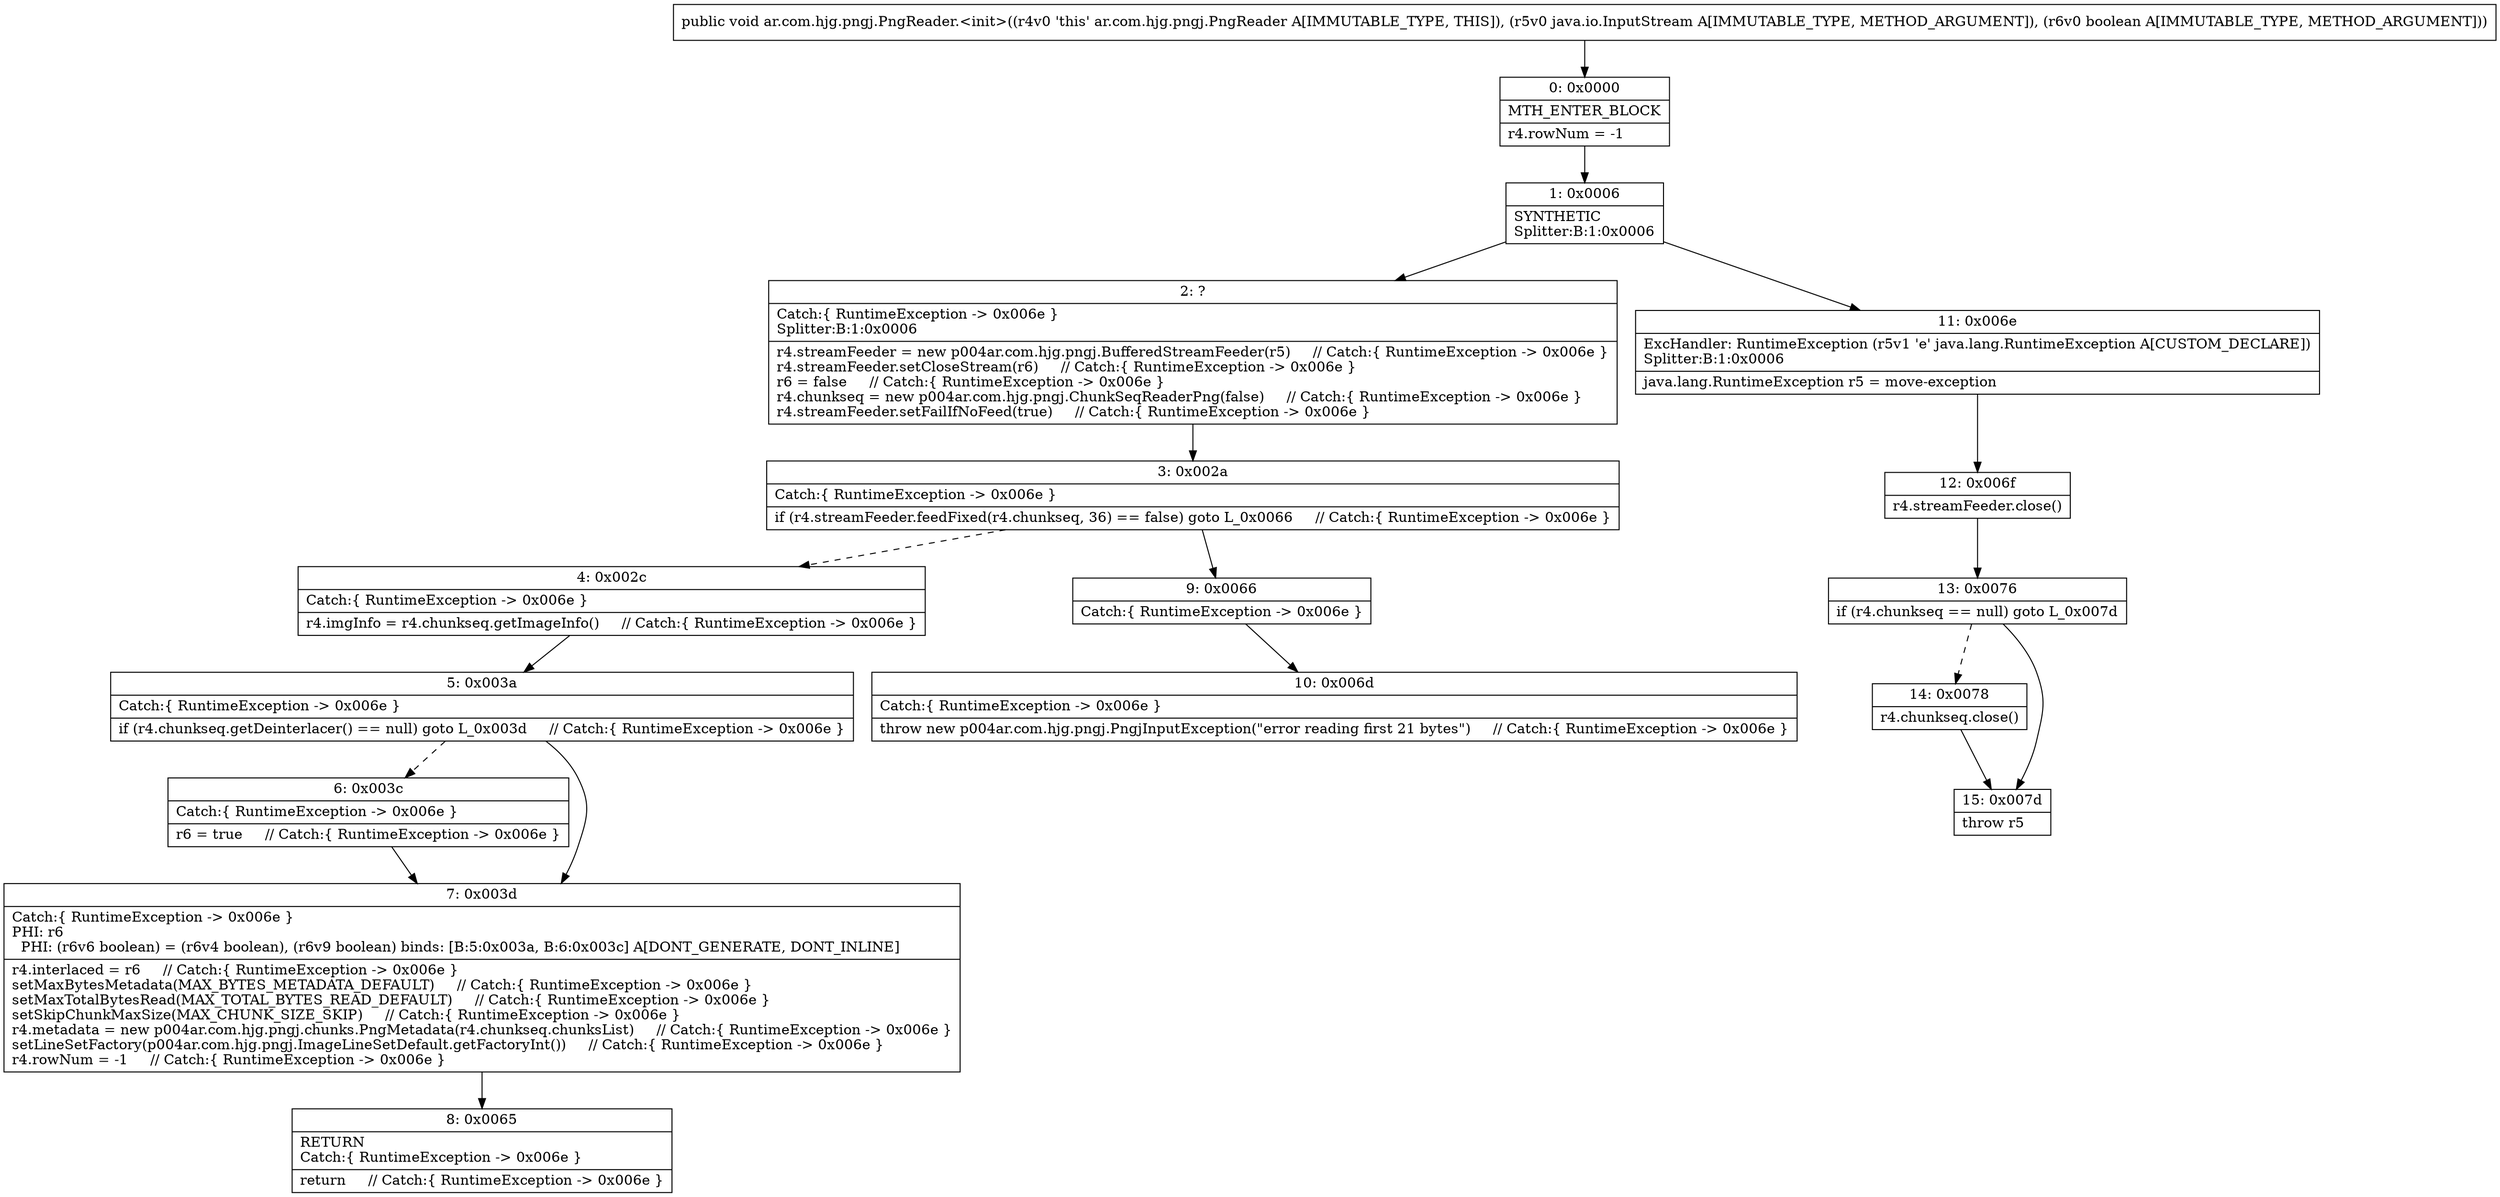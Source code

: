 digraph "CFG forar.com.hjg.pngj.PngReader.\<init\>(Ljava\/io\/InputStream;Z)V" {
Node_0 [shape=record,label="{0\:\ 0x0000|MTH_ENTER_BLOCK\l|r4.rowNum = \-1\l}"];
Node_1 [shape=record,label="{1\:\ 0x0006|SYNTHETIC\lSplitter:B:1:0x0006\l}"];
Node_2 [shape=record,label="{2\:\ ?|Catch:\{ RuntimeException \-\> 0x006e \}\lSplitter:B:1:0x0006\l|r4.streamFeeder = new p004ar.com.hjg.pngj.BufferedStreamFeeder(r5)     \/\/ Catch:\{ RuntimeException \-\> 0x006e \}\lr4.streamFeeder.setCloseStream(r6)     \/\/ Catch:\{ RuntimeException \-\> 0x006e \}\lr6 = false     \/\/ Catch:\{ RuntimeException \-\> 0x006e \}\lr4.chunkseq = new p004ar.com.hjg.pngj.ChunkSeqReaderPng(false)     \/\/ Catch:\{ RuntimeException \-\> 0x006e \}\lr4.streamFeeder.setFailIfNoFeed(true)     \/\/ Catch:\{ RuntimeException \-\> 0x006e \}\l}"];
Node_3 [shape=record,label="{3\:\ 0x002a|Catch:\{ RuntimeException \-\> 0x006e \}\l|if (r4.streamFeeder.feedFixed(r4.chunkseq, 36) == false) goto L_0x0066     \/\/ Catch:\{ RuntimeException \-\> 0x006e \}\l}"];
Node_4 [shape=record,label="{4\:\ 0x002c|Catch:\{ RuntimeException \-\> 0x006e \}\l|r4.imgInfo = r4.chunkseq.getImageInfo()     \/\/ Catch:\{ RuntimeException \-\> 0x006e \}\l}"];
Node_5 [shape=record,label="{5\:\ 0x003a|Catch:\{ RuntimeException \-\> 0x006e \}\l|if (r4.chunkseq.getDeinterlacer() == null) goto L_0x003d     \/\/ Catch:\{ RuntimeException \-\> 0x006e \}\l}"];
Node_6 [shape=record,label="{6\:\ 0x003c|Catch:\{ RuntimeException \-\> 0x006e \}\l|r6 = true     \/\/ Catch:\{ RuntimeException \-\> 0x006e \}\l}"];
Node_7 [shape=record,label="{7\:\ 0x003d|Catch:\{ RuntimeException \-\> 0x006e \}\lPHI: r6 \l  PHI: (r6v6 boolean) = (r6v4 boolean), (r6v9 boolean) binds: [B:5:0x003a, B:6:0x003c] A[DONT_GENERATE, DONT_INLINE]\l|r4.interlaced = r6     \/\/ Catch:\{ RuntimeException \-\> 0x006e \}\lsetMaxBytesMetadata(MAX_BYTES_METADATA_DEFAULT)     \/\/ Catch:\{ RuntimeException \-\> 0x006e \}\lsetMaxTotalBytesRead(MAX_TOTAL_BYTES_READ_DEFAULT)     \/\/ Catch:\{ RuntimeException \-\> 0x006e \}\lsetSkipChunkMaxSize(MAX_CHUNK_SIZE_SKIP)     \/\/ Catch:\{ RuntimeException \-\> 0x006e \}\lr4.metadata = new p004ar.com.hjg.pngj.chunks.PngMetadata(r4.chunkseq.chunksList)     \/\/ Catch:\{ RuntimeException \-\> 0x006e \}\lsetLineSetFactory(p004ar.com.hjg.pngj.ImageLineSetDefault.getFactoryInt())     \/\/ Catch:\{ RuntimeException \-\> 0x006e \}\lr4.rowNum = \-1     \/\/ Catch:\{ RuntimeException \-\> 0x006e \}\l}"];
Node_8 [shape=record,label="{8\:\ 0x0065|RETURN\lCatch:\{ RuntimeException \-\> 0x006e \}\l|return     \/\/ Catch:\{ RuntimeException \-\> 0x006e \}\l}"];
Node_9 [shape=record,label="{9\:\ 0x0066|Catch:\{ RuntimeException \-\> 0x006e \}\l}"];
Node_10 [shape=record,label="{10\:\ 0x006d|Catch:\{ RuntimeException \-\> 0x006e \}\l|throw new p004ar.com.hjg.pngj.PngjInputException(\"error reading first 21 bytes\")     \/\/ Catch:\{ RuntimeException \-\> 0x006e \}\l}"];
Node_11 [shape=record,label="{11\:\ 0x006e|ExcHandler: RuntimeException (r5v1 'e' java.lang.RuntimeException A[CUSTOM_DECLARE])\lSplitter:B:1:0x0006\l|java.lang.RuntimeException r5 = move\-exception\l}"];
Node_12 [shape=record,label="{12\:\ 0x006f|r4.streamFeeder.close()\l}"];
Node_13 [shape=record,label="{13\:\ 0x0076|if (r4.chunkseq == null) goto L_0x007d\l}"];
Node_14 [shape=record,label="{14\:\ 0x0078|r4.chunkseq.close()\l}"];
Node_15 [shape=record,label="{15\:\ 0x007d|throw r5\l}"];
MethodNode[shape=record,label="{public void ar.com.hjg.pngj.PngReader.\<init\>((r4v0 'this' ar.com.hjg.pngj.PngReader A[IMMUTABLE_TYPE, THIS]), (r5v0 java.io.InputStream A[IMMUTABLE_TYPE, METHOD_ARGUMENT]), (r6v0 boolean A[IMMUTABLE_TYPE, METHOD_ARGUMENT])) }"];
MethodNode -> Node_0;
Node_0 -> Node_1;
Node_1 -> Node_2;
Node_1 -> Node_11;
Node_2 -> Node_3;
Node_3 -> Node_4[style=dashed];
Node_3 -> Node_9;
Node_4 -> Node_5;
Node_5 -> Node_6[style=dashed];
Node_5 -> Node_7;
Node_6 -> Node_7;
Node_7 -> Node_8;
Node_9 -> Node_10;
Node_11 -> Node_12;
Node_12 -> Node_13;
Node_13 -> Node_14[style=dashed];
Node_13 -> Node_15;
Node_14 -> Node_15;
}

